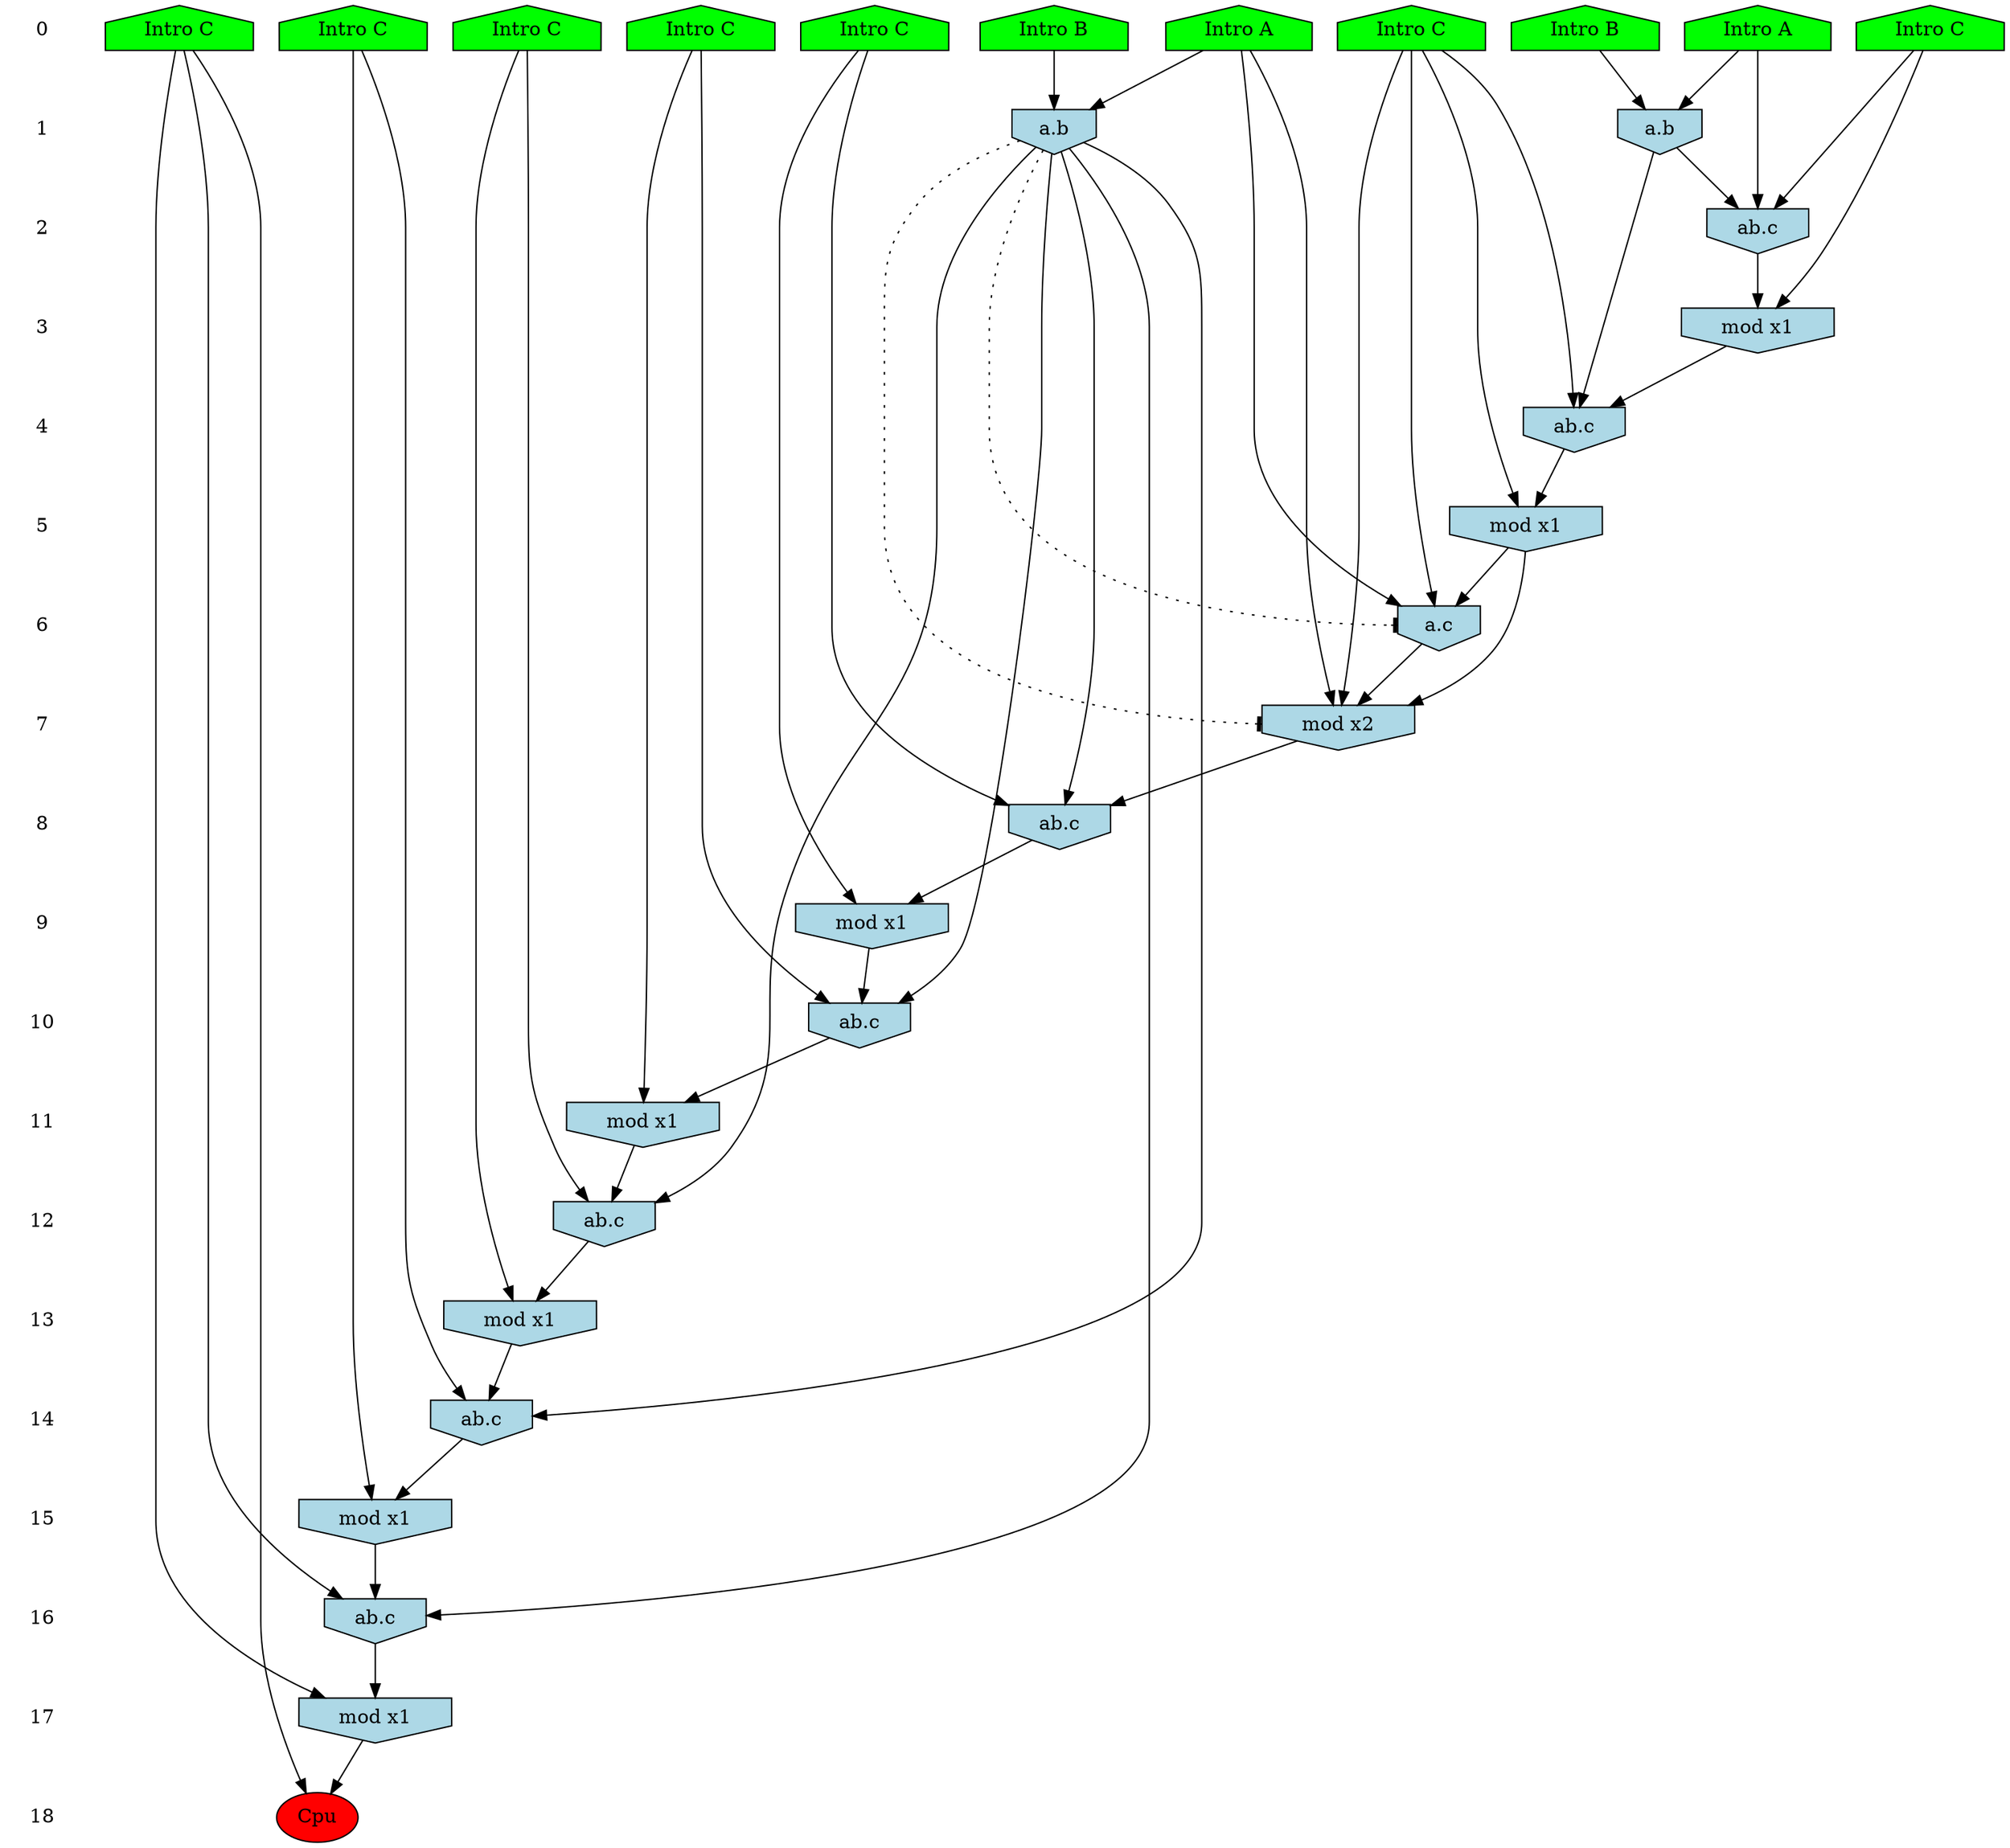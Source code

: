 /* Compression of 3 causal flows obtained in average at 1.735974E+01 t.u */
/* Compressed causal flows were: [2756;2988;3383] */
digraph G{
 ranksep=.5 ; 
{ rank = same ; "0" [shape=plaintext] ; node_1 [label ="Intro A", shape=house, style=filled, fillcolor=green] ;
node_2 [label ="Intro B", shape=house, style=filled, fillcolor=green] ;
node_3 [label ="Intro B", shape=house, style=filled, fillcolor=green] ;
node_4 [label ="Intro A", shape=house, style=filled, fillcolor=green] ;
node_5 [label ="Intro C", shape=house, style=filled, fillcolor=green] ;
node_6 [label ="Intro C", shape=house, style=filled, fillcolor=green] ;
node_7 [label ="Intro C", shape=house, style=filled, fillcolor=green] ;
node_8 [label ="Intro C", shape=house, style=filled, fillcolor=green] ;
node_9 [label ="Intro C", shape=house, style=filled, fillcolor=green] ;
node_10 [label ="Intro C", shape=house, style=filled, fillcolor=green] ;
node_11 [label ="Intro C", shape=house, style=filled, fillcolor=green] ;
}
{ rank = same ; "1" [shape=plaintext] ; node_12 [label="a.b", shape=invhouse, style=filled, fillcolor = lightblue] ;
node_19 [label="a.b", shape=invhouse, style=filled, fillcolor = lightblue] ;
}
{ rank = same ; "2" [shape=plaintext] ; node_13 [label="ab.c", shape=invhouse, style=filled, fillcolor = lightblue] ;
}
{ rank = same ; "3" [shape=plaintext] ; node_14 [label="mod x1", shape=invhouse, style=filled, fillcolor = lightblue] ;
}
{ rank = same ; "4" [shape=plaintext] ; node_15 [label="ab.c", shape=invhouse, style=filled, fillcolor = lightblue] ;
}
{ rank = same ; "5" [shape=plaintext] ; node_16 [label="mod x1", shape=invhouse, style=filled, fillcolor = lightblue] ;
}
{ rank = same ; "6" [shape=plaintext] ; node_17 [label="a.c", shape=invhouse, style=filled, fillcolor = lightblue] ;
}
{ rank = same ; "7" [shape=plaintext] ; node_18 [label="mod x2", shape=invhouse, style=filled, fillcolor = lightblue] ;
}
{ rank = same ; "8" [shape=plaintext] ; node_20 [label="ab.c", shape=invhouse, style=filled, fillcolor = lightblue] ;
}
{ rank = same ; "9" [shape=plaintext] ; node_21 [label="mod x1", shape=invhouse, style=filled, fillcolor = lightblue] ;
}
{ rank = same ; "10" [shape=plaintext] ; node_22 [label="ab.c", shape=invhouse, style=filled, fillcolor = lightblue] ;
}
{ rank = same ; "11" [shape=plaintext] ; node_23 [label="mod x1", shape=invhouse, style=filled, fillcolor = lightblue] ;
}
{ rank = same ; "12" [shape=plaintext] ; node_24 [label="ab.c", shape=invhouse, style=filled, fillcolor = lightblue] ;
}
{ rank = same ; "13" [shape=plaintext] ; node_25 [label="mod x1", shape=invhouse, style=filled, fillcolor = lightblue] ;
}
{ rank = same ; "14" [shape=plaintext] ; node_26 [label="ab.c", shape=invhouse, style=filled, fillcolor = lightblue] ;
}
{ rank = same ; "15" [shape=plaintext] ; node_27 [label="mod x1", shape=invhouse, style=filled, fillcolor = lightblue] ;
}
{ rank = same ; "16" [shape=plaintext] ; node_28 [label="ab.c", shape=invhouse, style=filled, fillcolor = lightblue] ;
}
{ rank = same ; "17" [shape=plaintext] ; node_29 [label="mod x1", shape=invhouse, style=filled, fillcolor = lightblue] ;
}
{ rank = same ; "18" [shape=plaintext] ; node_30 [label ="Cpu", style=filled, fillcolor=red] ;
}
"0" -> "1" [style="invis"]; 
"1" -> "2" [style="invis"]; 
"2" -> "3" [style="invis"]; 
"3" -> "4" [style="invis"]; 
"4" -> "5" [style="invis"]; 
"5" -> "6" [style="invis"]; 
"6" -> "7" [style="invis"]; 
"7" -> "8" [style="invis"]; 
"8" -> "9" [style="invis"]; 
"9" -> "10" [style="invis"]; 
"10" -> "11" [style="invis"]; 
"11" -> "12" [style="invis"]; 
"12" -> "13" [style="invis"]; 
"13" -> "14" [style="invis"]; 
"14" -> "15" [style="invis"]; 
"15" -> "16" [style="invis"]; 
"16" -> "17" [style="invis"]; 
"17" -> "18" [style="invis"]; 
node_1 -> node_12
node_2 -> node_12
node_1 -> node_13
node_10 -> node_13
node_12 -> node_13
node_10 -> node_14
node_13 -> node_14
node_5 -> node_15
node_12 -> node_15
node_14 -> node_15
node_5 -> node_16
node_15 -> node_16
node_4 -> node_17
node_5 -> node_17
node_16 -> node_17
node_4 -> node_18
node_5 -> node_18
node_16 -> node_18
node_17 -> node_18
node_3 -> node_19
node_4 -> node_19
node_11 -> node_20
node_18 -> node_20
node_19 -> node_20
node_11 -> node_21
node_20 -> node_21
node_7 -> node_22
node_19 -> node_22
node_21 -> node_22
node_7 -> node_23
node_22 -> node_23
node_9 -> node_24
node_19 -> node_24
node_23 -> node_24
node_9 -> node_25
node_24 -> node_25
node_6 -> node_26
node_19 -> node_26
node_25 -> node_26
node_6 -> node_27
node_26 -> node_27
node_8 -> node_28
node_19 -> node_28
node_27 -> node_28
node_8 -> node_29
node_28 -> node_29
node_8 -> node_30
node_29 -> node_30
node_19 -> node_18 [style=dotted, arrowhead = tee] 
node_19 -> node_17 [style=dotted, arrowhead = tee] 
}
/*
 Dot generation time: 0.000180
*/